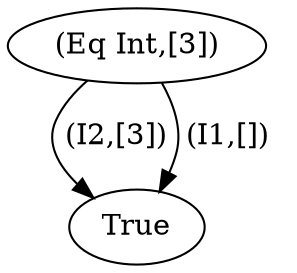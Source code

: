 digraph fgl {
	0 [label = "(Eq Int,[3])"]
	1 [label = "True"]
	0 -> 1 [label = " (I2,[3]) "]
	0 -> 1 [label = " (I1,[])  "]
}